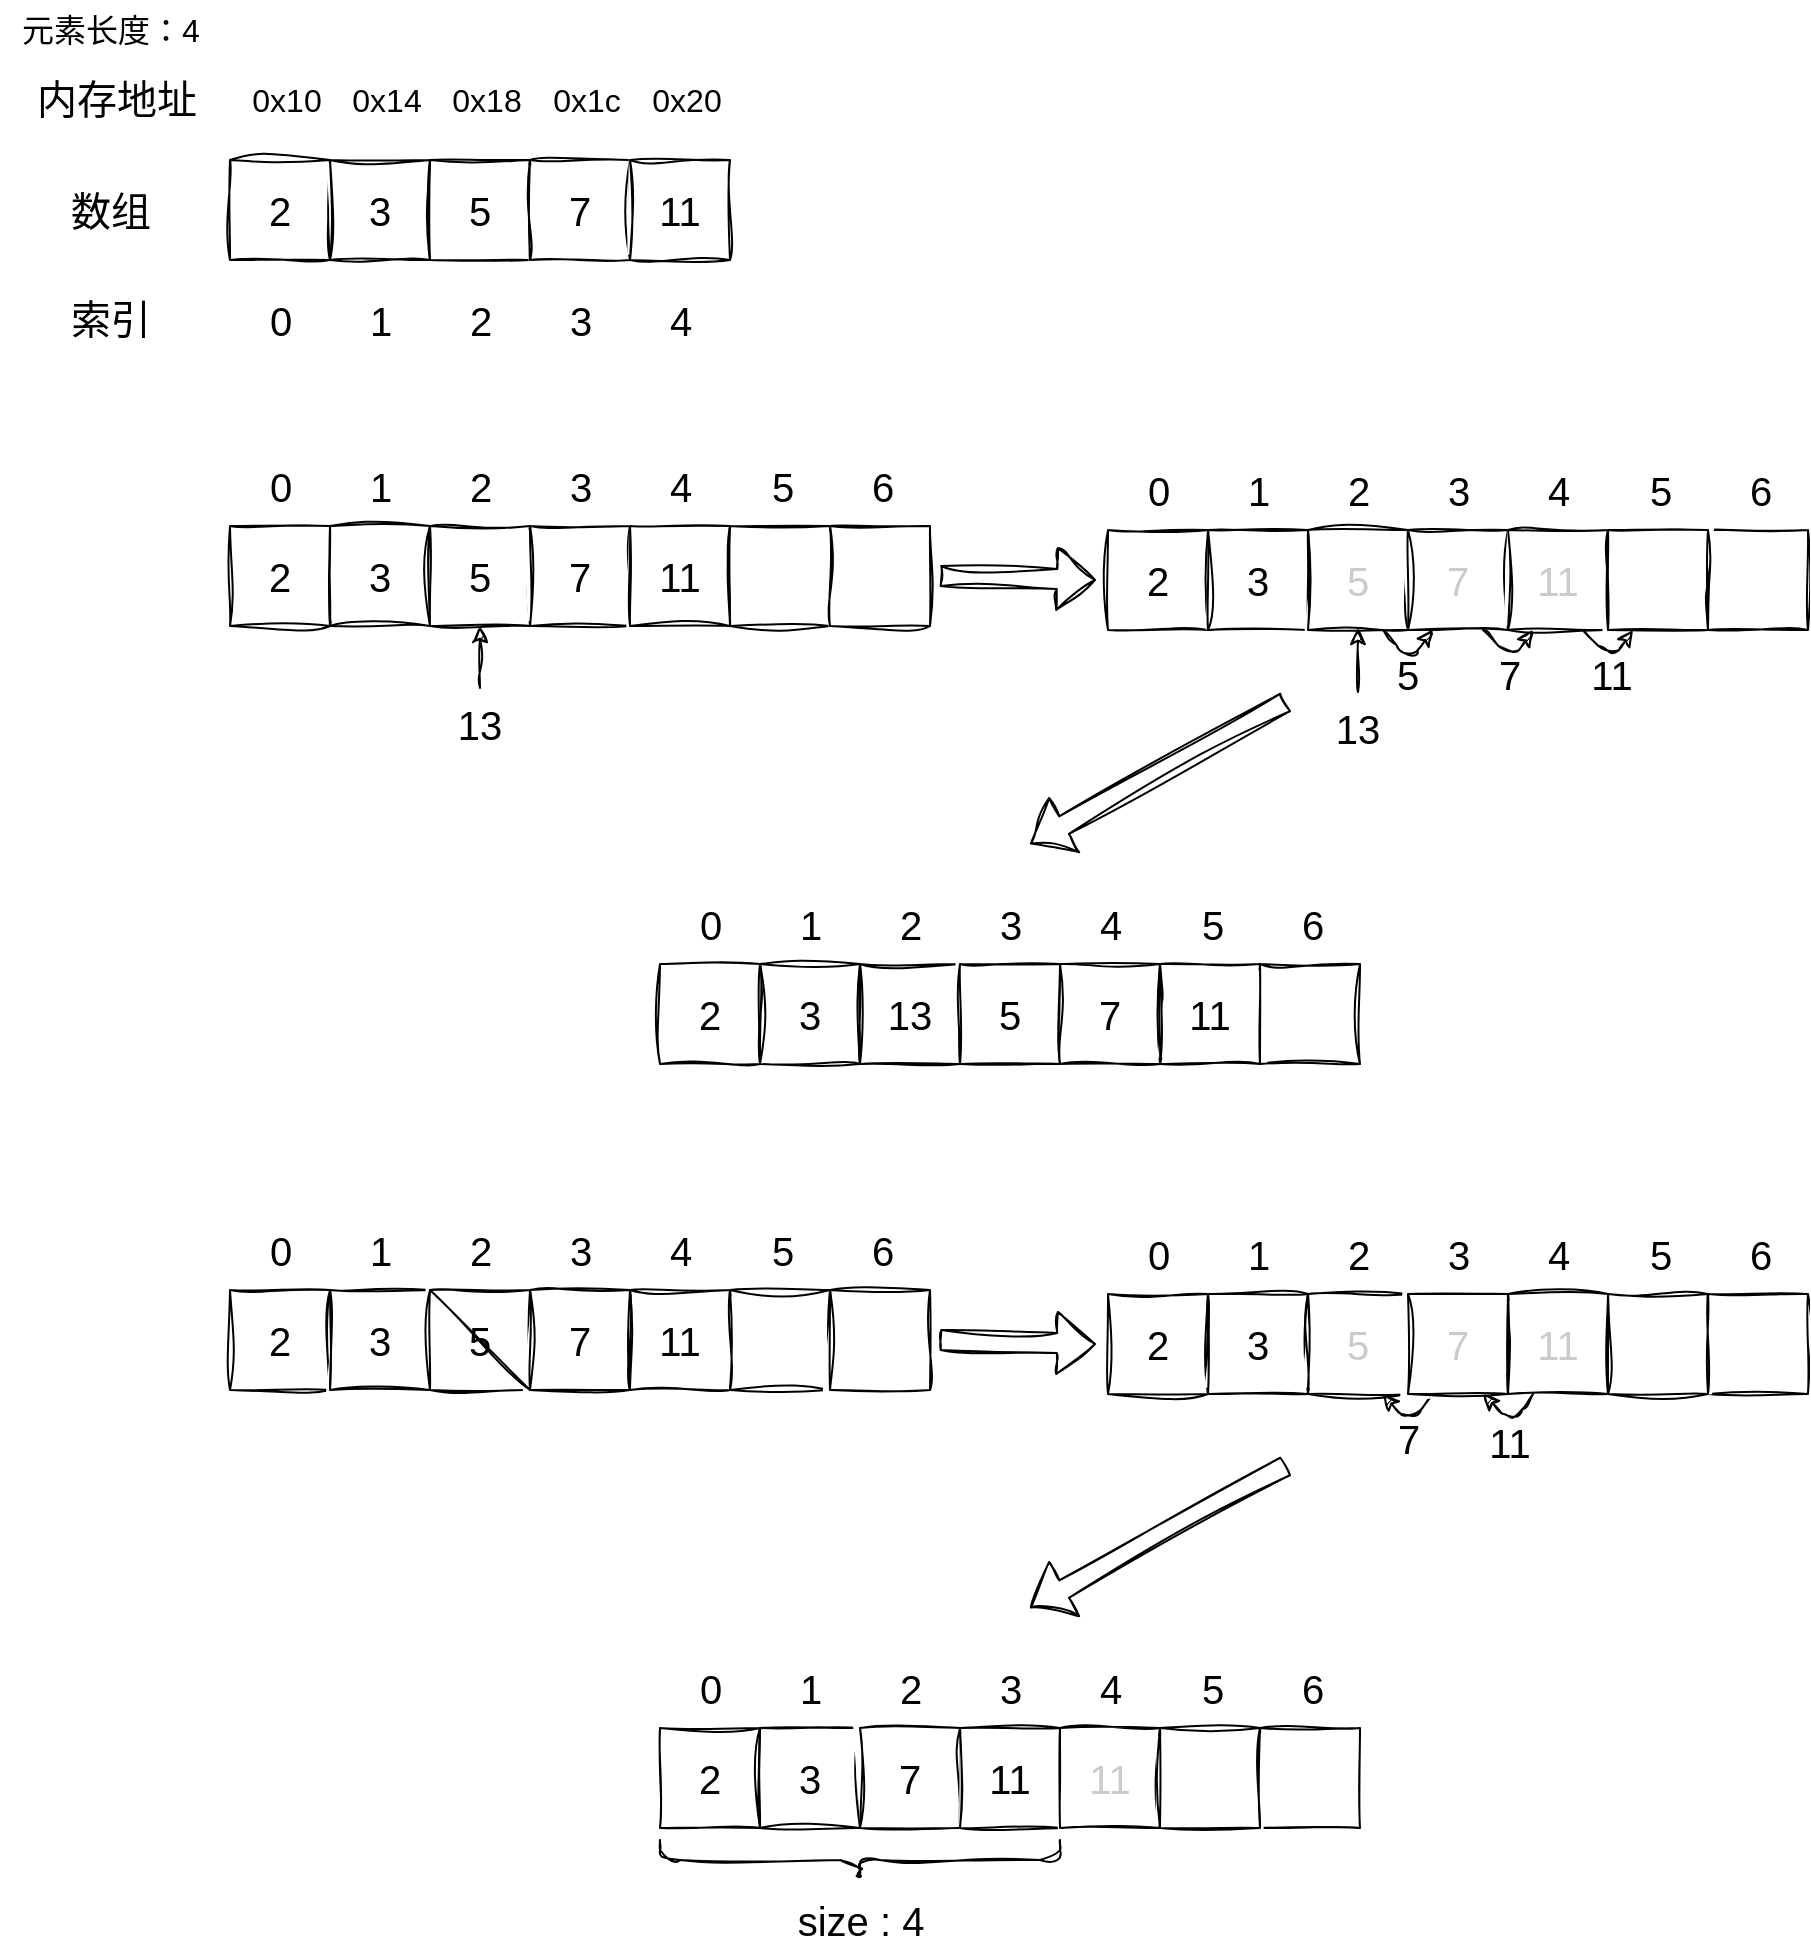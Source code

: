 <mxfile>
    <diagram id="qo1sgPeWc_yZl2_N3F2A" name="Page-1">
        <mxGraphModel dx="873" dy="619" grid="0" gridSize="10" guides="1" tooltips="1" connect="1" arrows="1" fold="1" page="1" pageScale="1" pageWidth="4681" pageHeight="3300" math="0" shadow="0">
            <root>
                <mxCell id="0"/>
                <mxCell id="1" parent="0"/>
                <mxCell id="2" value="2" style="rounded=0;whiteSpace=wrap;html=1;hachureGap=4;fontFamily=Helvetica;fontSize=20;sketch=1;curveFitting=1;jiggle=2;" vertex="1" parent="1">
                    <mxGeometry x="150" y="140" width="50" height="50" as="geometry"/>
                </mxCell>
                <mxCell id="3" value="3" style="rounded=0;whiteSpace=wrap;html=1;hachureGap=4;fontFamily=Helvetica;fontSize=20;sketch=1;curveFitting=1;jiggle=2;" vertex="1" parent="1">
                    <mxGeometry x="200" y="140" width="50" height="50" as="geometry"/>
                </mxCell>
                <mxCell id="4" value="5" style="rounded=0;whiteSpace=wrap;html=1;hachureGap=4;fontFamily=Helvetica;fontSize=20;sketch=1;curveFitting=1;jiggle=2;" vertex="1" parent="1">
                    <mxGeometry x="250" y="140" width="50" height="50" as="geometry"/>
                </mxCell>
                <mxCell id="5" value="7" style="rounded=0;whiteSpace=wrap;html=1;hachureGap=4;fontFamily=Helvetica;fontSize=20;sketch=1;curveFitting=1;jiggle=2;" vertex="1" parent="1">
                    <mxGeometry x="300" y="140" width="50" height="50" as="geometry"/>
                </mxCell>
                <mxCell id="6" value="11" style="rounded=0;whiteSpace=wrap;html=1;hachureGap=4;fontFamily=Helvetica;fontSize=20;sketch=1;curveFitting=1;jiggle=2;" vertex="1" parent="1">
                    <mxGeometry x="350" y="140" width="50" height="50" as="geometry"/>
                </mxCell>
                <mxCell id="8" value="索引" style="text;html=1;align=center;verticalAlign=middle;resizable=0;points=[];autosize=1;strokeColor=none;fillColor=none;fontSize=20;fontFamily=Architects Daughter;sketch=1;hachureGap=4;jiggle=2;curveFitting=1;fontSource=https%3A%2F%2Ffonts.googleapis.com%2Fcss%3Ffamily%3DArchitects%2BDaughter;" vertex="1" parent="1">
                    <mxGeometry x="60" y="200" width="60" height="40" as="geometry"/>
                </mxCell>
                <mxCell id="9" value="内存地址" style="text;html=1;align=center;verticalAlign=middle;resizable=0;points=[];autosize=1;strokeColor=none;fillColor=none;fontSize=20;fontFamily=Architects Daughter;sketch=1;hachureGap=4;jiggle=2;curveFitting=1;fontSource=https%3A%2F%2Ffonts.googleapis.com%2Fcss%3Ffamily%3DArchitects%2BDaughter;" vertex="1" parent="1">
                    <mxGeometry x="42.5" y="90" width="100" height="40" as="geometry"/>
                </mxCell>
                <mxCell id="10" value="0" style="text;html=1;align=center;verticalAlign=middle;resizable=0;points=[];autosize=1;strokeColor=none;fillColor=none;fontSize=20;fontFamily=Helvetica;sketch=1;hachureGap=4;jiggle=2;curveFitting=1;" vertex="1" parent="1">
                    <mxGeometry x="160" y="200" width="30" height="40" as="geometry"/>
                </mxCell>
                <mxCell id="11" value="1" style="text;html=1;align=center;verticalAlign=middle;resizable=0;points=[];autosize=1;strokeColor=none;fillColor=none;fontSize=20;fontFamily=Helvetica;sketch=1;hachureGap=4;jiggle=2;curveFitting=1;" vertex="1" parent="1">
                    <mxGeometry x="210" y="200" width="30" height="40" as="geometry"/>
                </mxCell>
                <mxCell id="12" value="2" style="text;html=1;align=center;verticalAlign=middle;resizable=0;points=[];autosize=1;strokeColor=none;fillColor=none;fontSize=20;fontFamily=Helvetica;sketch=1;hachureGap=4;jiggle=2;curveFitting=1;" vertex="1" parent="1">
                    <mxGeometry x="260" y="200" width="30" height="40" as="geometry"/>
                </mxCell>
                <mxCell id="13" value="3" style="text;html=1;align=center;verticalAlign=middle;resizable=0;points=[];autosize=1;strokeColor=none;fillColor=none;fontSize=20;fontFamily=Helvetica;sketch=1;hachureGap=4;jiggle=2;curveFitting=1;" vertex="1" parent="1">
                    <mxGeometry x="310" y="200" width="30" height="40" as="geometry"/>
                </mxCell>
                <mxCell id="14" value="4" style="text;html=1;align=center;verticalAlign=middle;resizable=0;points=[];autosize=1;strokeColor=none;fillColor=none;fontSize=20;fontFamily=Helvetica;sketch=1;hachureGap=4;jiggle=2;curveFitting=1;" vertex="1" parent="1">
                    <mxGeometry x="360" y="200" width="30" height="40" as="geometry"/>
                </mxCell>
                <mxCell id="15" value="数组" style="text;html=1;align=center;verticalAlign=middle;resizable=0;points=[];autosize=1;strokeColor=none;fillColor=none;fontSize=20;fontFamily=Helvetica;sketch=1;hachureGap=4;jiggle=2;curveFitting=1;fontSource=https%3A%2F%2Ffonts.googleapis.com%2Fcss%3Ffamily%3DArchitects%2BDaughter;" vertex="1" parent="1">
                    <mxGeometry x="60" y="145" width="60" height="40" as="geometry"/>
                </mxCell>
                <mxCell id="16" value="0x10" style="text;html=1;align=center;verticalAlign=middle;resizable=0;points=[];autosize=1;strokeColor=none;fillColor=none;fontSize=16;fontFamily=Helvetica;sketch=1;hachureGap=4;jiggle=2;curveFitting=1;" vertex="1" parent="1">
                    <mxGeometry x="147.5" y="95" width="60" height="30" as="geometry"/>
                </mxCell>
                <mxCell id="17" value="0x14" style="text;html=1;align=center;verticalAlign=middle;resizable=0;points=[];autosize=1;strokeColor=none;fillColor=none;fontSize=16;fontFamily=Helvetica;sketch=1;hachureGap=4;jiggle=2;curveFitting=1;" vertex="1" parent="1">
                    <mxGeometry x="197.5" y="95" width="60" height="30" as="geometry"/>
                </mxCell>
                <mxCell id="18" value="0x18" style="text;html=1;align=center;verticalAlign=middle;resizable=0;points=[];autosize=1;strokeColor=none;fillColor=none;fontSize=16;fontFamily=Helvetica;sketch=1;hachureGap=4;jiggle=2;curveFitting=1;" vertex="1" parent="1">
                    <mxGeometry x="247.5" y="95" width="60" height="30" as="geometry"/>
                </mxCell>
                <mxCell id="19" value="0x1c" style="text;html=1;align=center;verticalAlign=middle;resizable=0;points=[];autosize=1;strokeColor=none;fillColor=none;fontSize=16;fontFamily=Helvetica;sketch=1;hachureGap=4;jiggle=2;curveFitting=1;" vertex="1" parent="1">
                    <mxGeometry x="297.5" y="95" width="60" height="30" as="geometry"/>
                </mxCell>
                <mxCell id="20" value="0x20" style="text;html=1;align=center;verticalAlign=middle;resizable=0;points=[];autosize=1;strokeColor=none;fillColor=none;fontSize=16;fontFamily=Helvetica;sketch=1;hachureGap=4;jiggle=2;curveFitting=1;" vertex="1" parent="1">
                    <mxGeometry x="347.5" y="95" width="60" height="30" as="geometry"/>
                </mxCell>
                <mxCell id="21" value="元素长度：4" style="text;html=1;align=center;verticalAlign=middle;resizable=0;points=[];autosize=1;strokeColor=none;fillColor=none;fontSize=16;fontFamily=Helvetica;sketch=1;hachureGap=4;jiggle=2;curveFitting=1;fontSource=https%3A%2F%2Ffonts.googleapis.com%2Fcss%3Ffamily%3DArchitects%2BDaughter;" vertex="1" parent="1">
                    <mxGeometry x="35" y="60" width="110" height="30" as="geometry"/>
                </mxCell>
                <mxCell id="22" value="2" style="rounded=0;whiteSpace=wrap;html=1;hachureGap=4;fontFamily=Helvetica;fontSize=20;sketch=1;curveFitting=1;jiggle=2;" vertex="1" parent="1">
                    <mxGeometry x="150" y="323" width="50" height="50" as="geometry"/>
                </mxCell>
                <mxCell id="23" value="3" style="rounded=0;whiteSpace=wrap;html=1;hachureGap=4;fontFamily=Helvetica;fontSize=20;sketch=1;curveFitting=1;jiggle=2;" vertex="1" parent="1">
                    <mxGeometry x="200" y="323" width="50" height="50" as="geometry"/>
                </mxCell>
                <mxCell id="24" value="5" style="rounded=0;whiteSpace=wrap;html=1;hachureGap=4;fontFamily=Helvetica;fontSize=20;sketch=1;curveFitting=1;jiggle=2;" vertex="1" parent="1">
                    <mxGeometry x="250" y="323" width="50" height="50" as="geometry"/>
                </mxCell>
                <mxCell id="25" value="7" style="rounded=0;whiteSpace=wrap;html=1;hachureGap=4;fontFamily=Helvetica;fontSize=20;sketch=1;curveFitting=1;jiggle=2;" vertex="1" parent="1">
                    <mxGeometry x="300" y="323" width="50" height="50" as="geometry"/>
                </mxCell>
                <mxCell id="26" value="11" style="rounded=0;whiteSpace=wrap;html=1;hachureGap=4;fontFamily=Helvetica;fontSize=20;sketch=1;curveFitting=1;jiggle=2;" vertex="1" parent="1">
                    <mxGeometry x="350" y="323" width="50" height="50" as="geometry"/>
                </mxCell>
                <mxCell id="27" value="0" style="text;html=1;align=center;verticalAlign=middle;resizable=0;points=[];autosize=1;strokeColor=none;fillColor=none;fontSize=20;fontFamily=Helvetica;sketch=1;hachureGap=4;jiggle=2;curveFitting=1;" vertex="1" parent="1">
                    <mxGeometry x="160" y="283" width="30" height="40" as="geometry"/>
                </mxCell>
                <mxCell id="28" value="1" style="text;html=1;align=center;verticalAlign=middle;resizable=0;points=[];autosize=1;strokeColor=none;fillColor=none;fontSize=20;fontFamily=Helvetica;sketch=1;hachureGap=4;jiggle=2;curveFitting=1;" vertex="1" parent="1">
                    <mxGeometry x="210" y="283" width="30" height="40" as="geometry"/>
                </mxCell>
                <mxCell id="29" value="2" style="text;html=1;align=center;verticalAlign=middle;resizable=0;points=[];autosize=1;strokeColor=none;fillColor=none;fontSize=20;fontFamily=Helvetica;sketch=1;hachureGap=4;jiggle=2;curveFitting=1;" vertex="1" parent="1">
                    <mxGeometry x="260" y="283" width="30" height="40" as="geometry"/>
                </mxCell>
                <mxCell id="30" value="3" style="text;html=1;align=center;verticalAlign=middle;resizable=0;points=[];autosize=1;strokeColor=none;fillColor=none;fontSize=20;fontFamily=Helvetica;sketch=1;hachureGap=4;jiggle=2;curveFitting=1;" vertex="1" parent="1">
                    <mxGeometry x="310" y="283" width="30" height="40" as="geometry"/>
                </mxCell>
                <mxCell id="31" value="4" style="text;html=1;align=center;verticalAlign=middle;resizable=0;points=[];autosize=1;strokeColor=none;fillColor=none;fontSize=20;fontFamily=Helvetica;sketch=1;hachureGap=4;jiggle=2;curveFitting=1;" vertex="1" parent="1">
                    <mxGeometry x="360" y="283" width="30" height="40" as="geometry"/>
                </mxCell>
                <mxCell id="32" value="" style="rounded=0;whiteSpace=wrap;html=1;hachureGap=4;fontFamily=Helvetica;fontSize=20;sketch=1;curveFitting=1;jiggle=2;" vertex="1" parent="1">
                    <mxGeometry x="400" y="323" width="50" height="50" as="geometry"/>
                </mxCell>
                <mxCell id="33" value="" style="rounded=0;whiteSpace=wrap;html=1;hachureGap=4;fontFamily=Helvetica;fontSize=20;sketch=1;curveFitting=1;jiggle=2;" vertex="1" parent="1">
                    <mxGeometry x="450" y="323" width="50" height="50" as="geometry"/>
                </mxCell>
                <mxCell id="35" value="5" style="text;html=1;align=center;verticalAlign=middle;resizable=0;points=[];autosize=1;strokeColor=none;fillColor=none;fontSize=20;fontFamily=Helvetica;sketch=1;hachureGap=4;jiggle=2;curveFitting=1;" vertex="1" parent="1">
                    <mxGeometry x="411" y="285" width="29" height="36" as="geometry"/>
                </mxCell>
                <mxCell id="36" value="6" style="text;html=1;align=center;verticalAlign=middle;resizable=0;points=[];autosize=1;strokeColor=none;fillColor=none;fontSize=20;fontFamily=Helvetica;sketch=1;hachureGap=4;jiggle=2;curveFitting=1;" vertex="1" parent="1">
                    <mxGeometry x="461" y="285" width="29" height="36" as="geometry"/>
                </mxCell>
                <mxCell id="40" style="edgeStyle=none;sketch=1;hachureGap=4;jiggle=2;curveFitting=1;html=1;entryX=0.5;entryY=1;entryDx=0;entryDy=0;fontFamily=Helvetica;fontSize=20;" edge="1" parent="1" source="38" target="24">
                    <mxGeometry relative="1" as="geometry"/>
                </mxCell>
                <mxCell id="38" value="13" style="text;html=1;strokeColor=none;fillColor=none;align=center;verticalAlign=middle;whiteSpace=wrap;rounded=0;sketch=1;hachureGap=4;jiggle=2;curveFitting=1;fontFamily=Helvetica;fontSize=20;" vertex="1" parent="1">
                    <mxGeometry x="255" y="404" width="40" height="36" as="geometry"/>
                </mxCell>
                <mxCell id="41" value="2" style="rounded=0;whiteSpace=wrap;html=1;hachureGap=4;fontFamily=Helvetica;fontSize=20;sketch=1;curveFitting=1;jiggle=2;" vertex="1" parent="1">
                    <mxGeometry x="589" y="325" width="50" height="50" as="geometry"/>
                </mxCell>
                <mxCell id="42" value="3" style="rounded=0;whiteSpace=wrap;html=1;hachureGap=4;fontFamily=Helvetica;fontSize=20;sketch=1;curveFitting=1;jiggle=2;" vertex="1" parent="1">
                    <mxGeometry x="639" y="325" width="50" height="50" as="geometry"/>
                </mxCell>
                <mxCell id="80" style="edgeStyle=none;sketch=1;hachureGap=4;jiggle=2;curveFitting=1;html=1;entryX=0.25;entryY=1;entryDx=0;entryDy=0;fontFamily=Helvetica;fontSize=20;exitX=0.75;exitY=1;exitDx=0;exitDy=0;" edge="1" parent="1" source="43" target="59">
                    <mxGeometry relative="1" as="geometry">
                        <Array as="points">
                            <mxPoint x="740" y="390"/>
                        </Array>
                    </mxGeometry>
                </mxCell>
                <mxCell id="43" value="5" style="rounded=0;hachureGap=4;fontFamily=Helvetica;fontSize=20;sketch=1;curveFitting=1;jiggle=2;horizontal=1;verticalAlign=middle;labelBorderColor=none;whiteSpace=wrap;html=1;textOpacity=20;" vertex="1" parent="1">
                    <mxGeometry x="689" y="325" width="50" height="50" as="geometry"/>
                </mxCell>
                <mxCell id="46" value="0" style="text;html=1;align=center;verticalAlign=middle;resizable=0;points=[];autosize=1;strokeColor=none;fillColor=none;fontSize=20;fontFamily=Helvetica;sketch=1;hachureGap=4;jiggle=2;curveFitting=1;" vertex="1" parent="1">
                    <mxGeometry x="599" y="285" width="30" height="40" as="geometry"/>
                </mxCell>
                <mxCell id="47" value="1" style="text;html=1;align=center;verticalAlign=middle;resizable=0;points=[];autosize=1;strokeColor=none;fillColor=none;fontSize=20;fontFamily=Helvetica;sketch=1;hachureGap=4;jiggle=2;curveFitting=1;" vertex="1" parent="1">
                    <mxGeometry x="649" y="285" width="30" height="40" as="geometry"/>
                </mxCell>
                <mxCell id="48" value="2" style="text;html=1;align=center;verticalAlign=middle;resizable=0;points=[];autosize=1;strokeColor=none;fillColor=none;fontSize=20;fontFamily=Helvetica;sketch=1;hachureGap=4;jiggle=2;curveFitting=1;" vertex="1" parent="1">
                    <mxGeometry x="699" y="285" width="30" height="40" as="geometry"/>
                </mxCell>
                <mxCell id="49" value="3" style="text;html=1;align=center;verticalAlign=middle;resizable=0;points=[];autosize=1;strokeColor=none;fillColor=none;fontSize=20;fontFamily=Helvetica;sketch=1;hachureGap=4;jiggle=2;curveFitting=1;" vertex="1" parent="1">
                    <mxGeometry x="749" y="285" width="30" height="40" as="geometry"/>
                </mxCell>
                <mxCell id="50" value="4" style="text;html=1;align=center;verticalAlign=middle;resizable=0;points=[];autosize=1;strokeColor=none;fillColor=none;fontSize=20;fontFamily=Helvetica;sketch=1;hachureGap=4;jiggle=2;curveFitting=1;" vertex="1" parent="1">
                    <mxGeometry x="799" y="285" width="30" height="40" as="geometry"/>
                </mxCell>
                <mxCell id="52" value="" style="rounded=0;whiteSpace=wrap;html=1;hachureGap=4;fontFamily=Helvetica;fontSize=20;sketch=1;curveFitting=1;jiggle=2;" vertex="1" parent="1">
                    <mxGeometry x="889" y="325" width="50" height="50" as="geometry"/>
                </mxCell>
                <mxCell id="54" value="5" style="text;html=1;align=center;verticalAlign=middle;resizable=0;points=[];autosize=1;strokeColor=none;fillColor=none;fontSize=20;fontFamily=Helvetica;sketch=1;hachureGap=4;jiggle=2;curveFitting=1;" vertex="1" parent="1">
                    <mxGeometry x="850" y="287" width="29" height="36" as="geometry"/>
                </mxCell>
                <mxCell id="55" value="6" style="text;html=1;align=center;verticalAlign=middle;resizable=0;points=[];autosize=1;strokeColor=none;fillColor=none;fontSize=20;fontFamily=Helvetica;sketch=1;hachureGap=4;jiggle=2;curveFitting=1;" vertex="1" parent="1">
                    <mxGeometry x="900" y="287" width="29" height="36" as="geometry"/>
                </mxCell>
                <mxCell id="59" value="7" style="rounded=0;whiteSpace=wrap;html=1;hachureGap=4;fontFamily=Helvetica;fontSize=20;sketch=1;curveFitting=1;jiggle=2;textOpacity=20;" vertex="1" parent="1">
                    <mxGeometry x="739" y="325" width="50" height="50" as="geometry"/>
                </mxCell>
                <mxCell id="60" value="11" style="rounded=0;whiteSpace=wrap;html=1;hachureGap=4;fontFamily=Helvetica;fontSize=20;sketch=1;curveFitting=1;jiggle=2;textOpacity=20;" vertex="1" parent="1">
                    <mxGeometry x="789" y="325" width="50" height="50" as="geometry"/>
                </mxCell>
                <mxCell id="61" value="" style="rounded=0;whiteSpace=wrap;html=1;hachureGap=4;fontFamily=Helvetica;fontSize=20;sketch=1;curveFitting=1;jiggle=2;" vertex="1" parent="1">
                    <mxGeometry x="839" y="325" width="50" height="50" as="geometry"/>
                </mxCell>
                <mxCell id="62" value="2" style="rounded=0;whiteSpace=wrap;html=1;hachureGap=4;fontFamily=Helvetica;fontSize=20;sketch=1;curveFitting=1;jiggle=2;" vertex="1" parent="1">
                    <mxGeometry x="365" y="542" width="50" height="50" as="geometry"/>
                </mxCell>
                <mxCell id="63" value="3" style="rounded=0;whiteSpace=wrap;html=1;hachureGap=4;fontFamily=Helvetica;fontSize=20;sketch=1;curveFitting=1;jiggle=2;" vertex="1" parent="1">
                    <mxGeometry x="415" y="542" width="50" height="50" as="geometry"/>
                </mxCell>
                <mxCell id="64" value="13" style="rounded=0;whiteSpace=wrap;html=1;hachureGap=4;fontFamily=Helvetica;fontSize=20;sketch=1;curveFitting=1;jiggle=2;" vertex="1" parent="1">
                    <mxGeometry x="465" y="542" width="50" height="50" as="geometry"/>
                </mxCell>
                <mxCell id="65" value="0" style="text;html=1;align=center;verticalAlign=middle;resizable=0;points=[];autosize=1;strokeColor=none;fillColor=none;fontSize=20;fontFamily=Helvetica;sketch=1;hachureGap=4;jiggle=2;curveFitting=1;" vertex="1" parent="1">
                    <mxGeometry x="375" y="502" width="30" height="40" as="geometry"/>
                </mxCell>
                <mxCell id="66" value="1" style="text;html=1;align=center;verticalAlign=middle;resizable=0;points=[];autosize=1;strokeColor=none;fillColor=none;fontSize=20;fontFamily=Helvetica;sketch=1;hachureGap=4;jiggle=2;curveFitting=1;" vertex="1" parent="1">
                    <mxGeometry x="425" y="502" width="30" height="40" as="geometry"/>
                </mxCell>
                <mxCell id="67" value="2" style="text;html=1;align=center;verticalAlign=middle;resizable=0;points=[];autosize=1;strokeColor=none;fillColor=none;fontSize=20;fontFamily=Helvetica;sketch=1;hachureGap=4;jiggle=2;curveFitting=1;" vertex="1" parent="1">
                    <mxGeometry x="475" y="502" width="30" height="40" as="geometry"/>
                </mxCell>
                <mxCell id="68" value="3" style="text;html=1;align=center;verticalAlign=middle;resizable=0;points=[];autosize=1;strokeColor=none;fillColor=none;fontSize=20;fontFamily=Helvetica;sketch=1;hachureGap=4;jiggle=2;curveFitting=1;" vertex="1" parent="1">
                    <mxGeometry x="525" y="502" width="30" height="40" as="geometry"/>
                </mxCell>
                <mxCell id="69" value="4" style="text;html=1;align=center;verticalAlign=middle;resizable=0;points=[];autosize=1;strokeColor=none;fillColor=none;fontSize=20;fontFamily=Helvetica;sketch=1;hachureGap=4;jiggle=2;curveFitting=1;" vertex="1" parent="1">
                    <mxGeometry x="575" y="502" width="30" height="40" as="geometry"/>
                </mxCell>
                <mxCell id="70" value="" style="rounded=0;whiteSpace=wrap;html=1;hachureGap=4;fontFamily=Helvetica;fontSize=20;sketch=1;curveFitting=1;jiggle=2;" vertex="1" parent="1">
                    <mxGeometry x="665" y="542" width="50" height="50" as="geometry"/>
                </mxCell>
                <mxCell id="72" value="5" style="text;html=1;align=center;verticalAlign=middle;resizable=0;points=[];autosize=1;strokeColor=none;fillColor=none;fontSize=20;fontFamily=Helvetica;sketch=1;hachureGap=4;jiggle=2;curveFitting=1;" vertex="1" parent="1">
                    <mxGeometry x="626" y="504" width="29" height="36" as="geometry"/>
                </mxCell>
                <mxCell id="73" value="6" style="text;html=1;align=center;verticalAlign=middle;resizable=0;points=[];autosize=1;strokeColor=none;fillColor=none;fontSize=20;fontFamily=Helvetica;sketch=1;hachureGap=4;jiggle=2;curveFitting=1;" vertex="1" parent="1">
                    <mxGeometry x="676" y="504" width="29" height="36" as="geometry"/>
                </mxCell>
                <mxCell id="75" value="5" style="rounded=0;whiteSpace=wrap;html=1;hachureGap=4;fontFamily=Helvetica;fontSize=20;sketch=1;curveFitting=1;jiggle=2;" vertex="1" parent="1">
                    <mxGeometry x="515" y="542" width="50" height="50" as="geometry"/>
                </mxCell>
                <mxCell id="76" value="7" style="rounded=0;whiteSpace=wrap;html=1;hachureGap=4;fontFamily=Helvetica;fontSize=20;sketch=1;curveFitting=1;jiggle=2;" vertex="1" parent="1">
                    <mxGeometry x="565" y="542" width="50" height="50" as="geometry"/>
                </mxCell>
                <mxCell id="77" value="11" style="rounded=0;whiteSpace=wrap;html=1;hachureGap=4;fontFamily=Helvetica;fontSize=20;sketch=1;curveFitting=1;jiggle=2;" vertex="1" parent="1">
                    <mxGeometry x="615" y="542" width="50" height="50" as="geometry"/>
                </mxCell>
                <mxCell id="78" style="edgeStyle=none;sketch=1;hachureGap=4;jiggle=2;curveFitting=1;html=1;entryX=0.5;entryY=1;entryDx=0;entryDy=0;fontFamily=Helvetica;fontSize=20;" edge="1" parent="1" source="79">
                    <mxGeometry relative="1" as="geometry">
                        <mxPoint x="714" y="374.0" as="targetPoint"/>
                    </mxGeometry>
                </mxCell>
                <mxCell id="79" value="13" style="text;html=1;strokeColor=none;fillColor=none;align=center;verticalAlign=middle;whiteSpace=wrap;rounded=0;sketch=1;hachureGap=4;jiggle=2;curveFitting=1;fontFamily=Helvetica;fontSize=20;" vertex="1" parent="1">
                    <mxGeometry x="694" y="406" width="40" height="36" as="geometry"/>
                </mxCell>
                <mxCell id="81" style="edgeStyle=none;sketch=1;hachureGap=4;jiggle=2;curveFitting=1;html=1;entryX=0.25;entryY=1;entryDx=0;entryDy=0;fontFamily=Helvetica;fontSize=20;exitX=0.75;exitY=1;exitDx=0;exitDy=0;" edge="1" parent="1" source="60" target="61">
                    <mxGeometry relative="1" as="geometry">
                        <mxPoint x="815" y="375" as="sourcePoint"/>
                        <mxPoint x="865" y="375" as="targetPoint"/>
                        <Array as="points">
                            <mxPoint x="841" y="390"/>
                        </Array>
                    </mxGeometry>
                </mxCell>
                <mxCell id="83" style="edgeStyle=none;sketch=1;hachureGap=4;jiggle=2;curveFitting=1;html=1;entryX=0.25;entryY=1;entryDx=0;entryDy=0;fontFamily=Helvetica;fontSize=20;exitX=0.75;exitY=1;exitDx=0;exitDy=0;" edge="1" parent="1" source="59" target="60">
                    <mxGeometry relative="1" as="geometry">
                        <mxPoint x="765" y="375" as="sourcePoint"/>
                        <mxPoint x="815" y="375" as="targetPoint"/>
                        <Array as="points">
                            <mxPoint x="791" y="390"/>
                        </Array>
                    </mxGeometry>
                </mxCell>
                <mxCell id="84" value="5" style="text;html=1;strokeColor=none;fillColor=none;align=center;verticalAlign=middle;whiteSpace=wrap;rounded=0;sketch=1;hachureGap=4;jiggle=2;curveFitting=1;fontFamily=Helvetica;fontSize=20;" vertex="1" parent="1">
                    <mxGeometry x="719" y="379" width="40" height="36" as="geometry"/>
                </mxCell>
                <mxCell id="85" value="7" style="text;html=1;strokeColor=none;fillColor=none;align=center;verticalAlign=middle;whiteSpace=wrap;rounded=0;sketch=1;hachureGap=4;jiggle=2;curveFitting=1;fontFamily=Helvetica;fontSize=20;" vertex="1" parent="1">
                    <mxGeometry x="770" y="379" width="40" height="36" as="geometry"/>
                </mxCell>
                <mxCell id="86" value="11" style="text;html=1;strokeColor=none;fillColor=none;align=center;verticalAlign=middle;whiteSpace=wrap;rounded=0;sketch=1;hachureGap=4;jiggle=2;curveFitting=1;fontFamily=Helvetica;fontSize=20;" vertex="1" parent="1">
                    <mxGeometry x="821" y="379" width="40" height="36" as="geometry"/>
                </mxCell>
                <mxCell id="92" value="" style="shape=flexArrow;endArrow=classic;html=1;sketch=1;hachureGap=4;jiggle=2;curveFitting=1;fontFamily=Helvetica;fontSize=20;" edge="1" parent="1">
                    <mxGeometry width="50" height="50" relative="1" as="geometry">
                        <mxPoint x="505" y="348" as="sourcePoint"/>
                        <mxPoint x="583" y="350" as="targetPoint"/>
                    </mxGeometry>
                </mxCell>
                <mxCell id="93" value="" style="shape=flexArrow;endArrow=classic;html=1;sketch=1;hachureGap=4;jiggle=2;curveFitting=1;fontFamily=Helvetica;fontSize=20;" edge="1" parent="1">
                    <mxGeometry width="50" height="50" relative="1" as="geometry">
                        <mxPoint x="678" y="411" as="sourcePoint"/>
                        <mxPoint x="550" y="482" as="targetPoint"/>
                    </mxGeometry>
                </mxCell>
                <mxCell id="94" value="2" style="rounded=0;whiteSpace=wrap;html=1;hachureGap=4;fontFamily=Helvetica;fontSize=20;sketch=1;curveFitting=1;jiggle=2;" vertex="1" parent="1">
                    <mxGeometry x="150" y="705" width="50" height="50" as="geometry"/>
                </mxCell>
                <mxCell id="95" value="3" style="rounded=0;whiteSpace=wrap;html=1;hachureGap=4;fontFamily=Helvetica;fontSize=20;sketch=1;curveFitting=1;jiggle=2;" vertex="1" parent="1">
                    <mxGeometry x="200" y="705" width="50" height="50" as="geometry"/>
                </mxCell>
                <mxCell id="96" value="5" style="rounded=0;whiteSpace=wrap;html=1;hachureGap=4;fontFamily=Helvetica;fontSize=20;sketch=1;curveFitting=1;jiggle=2;" vertex="1" parent="1">
                    <mxGeometry x="250" y="705" width="50" height="50" as="geometry"/>
                </mxCell>
                <mxCell id="97" value="7" style="rounded=0;whiteSpace=wrap;html=1;hachureGap=4;fontFamily=Helvetica;fontSize=20;sketch=1;curveFitting=1;jiggle=2;" vertex="1" parent="1">
                    <mxGeometry x="300" y="705" width="50" height="50" as="geometry"/>
                </mxCell>
                <mxCell id="98" value="11" style="rounded=0;whiteSpace=wrap;html=1;hachureGap=4;fontFamily=Helvetica;fontSize=20;sketch=1;curveFitting=1;jiggle=2;" vertex="1" parent="1">
                    <mxGeometry x="350" y="705" width="50" height="50" as="geometry"/>
                </mxCell>
                <mxCell id="99" value="0" style="text;html=1;align=center;verticalAlign=middle;resizable=0;points=[];autosize=1;strokeColor=none;fillColor=none;fontSize=20;fontFamily=Helvetica;sketch=1;hachureGap=4;jiggle=2;curveFitting=1;" vertex="1" parent="1">
                    <mxGeometry x="160" y="665" width="30" height="40" as="geometry"/>
                </mxCell>
                <mxCell id="100" value="1" style="text;html=1;align=center;verticalAlign=middle;resizable=0;points=[];autosize=1;strokeColor=none;fillColor=none;fontSize=20;fontFamily=Helvetica;sketch=1;hachureGap=4;jiggle=2;curveFitting=1;" vertex="1" parent="1">
                    <mxGeometry x="210" y="665" width="30" height="40" as="geometry"/>
                </mxCell>
                <mxCell id="101" value="2" style="text;html=1;align=center;verticalAlign=middle;resizable=0;points=[];autosize=1;strokeColor=none;fillColor=none;fontSize=20;fontFamily=Helvetica;sketch=1;hachureGap=4;jiggle=2;curveFitting=1;" vertex="1" parent="1">
                    <mxGeometry x="260" y="665" width="30" height="40" as="geometry"/>
                </mxCell>
                <mxCell id="102" value="3" style="text;html=1;align=center;verticalAlign=middle;resizable=0;points=[];autosize=1;strokeColor=none;fillColor=none;fontSize=20;fontFamily=Helvetica;sketch=1;hachureGap=4;jiggle=2;curveFitting=1;" vertex="1" parent="1">
                    <mxGeometry x="310" y="665" width="30" height="40" as="geometry"/>
                </mxCell>
                <mxCell id="103" value="4" style="text;html=1;align=center;verticalAlign=middle;resizable=0;points=[];autosize=1;strokeColor=none;fillColor=none;fontSize=20;fontFamily=Helvetica;sketch=1;hachureGap=4;jiggle=2;curveFitting=1;" vertex="1" parent="1">
                    <mxGeometry x="360" y="665" width="30" height="40" as="geometry"/>
                </mxCell>
                <mxCell id="104" value="" style="rounded=0;whiteSpace=wrap;html=1;hachureGap=4;fontFamily=Helvetica;fontSize=20;sketch=1;curveFitting=1;jiggle=2;" vertex="1" parent="1">
                    <mxGeometry x="400" y="705" width="50" height="50" as="geometry"/>
                </mxCell>
                <mxCell id="105" value="" style="rounded=0;whiteSpace=wrap;html=1;hachureGap=4;fontFamily=Helvetica;fontSize=20;sketch=1;curveFitting=1;jiggle=2;" vertex="1" parent="1">
                    <mxGeometry x="450" y="705" width="50" height="50" as="geometry"/>
                </mxCell>
                <mxCell id="106" value="5" style="text;html=1;align=center;verticalAlign=middle;resizable=0;points=[];autosize=1;strokeColor=none;fillColor=none;fontSize=20;fontFamily=Helvetica;sketch=1;hachureGap=4;jiggle=2;curveFitting=1;" vertex="1" parent="1">
                    <mxGeometry x="411" y="667" width="29" height="36" as="geometry"/>
                </mxCell>
                <mxCell id="107" value="6" style="text;html=1;align=center;verticalAlign=middle;resizable=0;points=[];autosize=1;strokeColor=none;fillColor=none;fontSize=20;fontFamily=Helvetica;sketch=1;hachureGap=4;jiggle=2;curveFitting=1;" vertex="1" parent="1">
                    <mxGeometry x="461" y="667" width="29" height="36" as="geometry"/>
                </mxCell>
                <mxCell id="110" value="2" style="rounded=0;whiteSpace=wrap;html=1;hachureGap=4;fontFamily=Helvetica;fontSize=20;sketch=1;curveFitting=1;jiggle=2;" vertex="1" parent="1">
                    <mxGeometry x="589" y="707" width="50" height="50" as="geometry"/>
                </mxCell>
                <mxCell id="111" value="3" style="rounded=0;whiteSpace=wrap;html=1;hachureGap=4;fontFamily=Helvetica;fontSize=20;sketch=1;curveFitting=1;jiggle=2;" vertex="1" parent="1">
                    <mxGeometry x="639" y="707" width="50" height="50" as="geometry"/>
                </mxCell>
                <mxCell id="112" style="edgeStyle=none;sketch=1;hachureGap=4;jiggle=2;curveFitting=1;html=1;entryX=0.25;entryY=1;entryDx=0;entryDy=0;fontFamily=Helvetica;fontSize=20;exitX=0.75;exitY=1;exitDx=0;exitDy=0;startArrow=classic;startFill=1;endArrow=none;endFill=0;" edge="1" parent="1" source="113" target="122">
                    <mxGeometry relative="1" as="geometry">
                        <Array as="points">
                            <mxPoint x="740" y="772"/>
                        </Array>
                    </mxGeometry>
                </mxCell>
                <mxCell id="113" value="5" style="rounded=0;whiteSpace=wrap;html=1;hachureGap=4;fontFamily=Helvetica;fontSize=20;sketch=1;curveFitting=1;jiggle=2;textOpacity=20;" vertex="1" parent="1">
                    <mxGeometry x="689" y="707" width="50" height="50" as="geometry"/>
                </mxCell>
                <mxCell id="114" value="0" style="text;html=1;align=center;verticalAlign=middle;resizable=0;points=[];autosize=1;strokeColor=none;fillColor=none;fontSize=20;fontFamily=Helvetica;sketch=1;hachureGap=4;jiggle=2;curveFitting=1;" vertex="1" parent="1">
                    <mxGeometry x="599" y="667" width="30" height="40" as="geometry"/>
                </mxCell>
                <mxCell id="115" value="1" style="text;html=1;align=center;verticalAlign=middle;resizable=0;points=[];autosize=1;strokeColor=none;fillColor=none;fontSize=20;fontFamily=Helvetica;sketch=1;hachureGap=4;jiggle=2;curveFitting=1;" vertex="1" parent="1">
                    <mxGeometry x="649" y="667" width="30" height="40" as="geometry"/>
                </mxCell>
                <mxCell id="116" value="2" style="text;html=1;align=center;verticalAlign=middle;resizable=0;points=[];autosize=1;strokeColor=none;fillColor=none;fontSize=20;fontFamily=Helvetica;sketch=1;hachureGap=4;jiggle=2;curveFitting=1;" vertex="1" parent="1">
                    <mxGeometry x="699" y="667" width="30" height="40" as="geometry"/>
                </mxCell>
                <mxCell id="117" value="3" style="text;html=1;align=center;verticalAlign=middle;resizable=0;points=[];autosize=1;strokeColor=none;fillColor=none;fontSize=20;fontFamily=Helvetica;sketch=1;hachureGap=4;jiggle=2;curveFitting=1;" vertex="1" parent="1">
                    <mxGeometry x="749" y="667" width="30" height="40" as="geometry"/>
                </mxCell>
                <mxCell id="118" value="4" style="text;html=1;align=center;verticalAlign=middle;resizable=0;points=[];autosize=1;strokeColor=none;fillColor=none;fontSize=20;fontFamily=Helvetica;sketch=1;hachureGap=4;jiggle=2;curveFitting=1;" vertex="1" parent="1">
                    <mxGeometry x="799" y="667" width="30" height="40" as="geometry"/>
                </mxCell>
                <mxCell id="119" value="" style="rounded=0;whiteSpace=wrap;html=1;hachureGap=4;fontFamily=Helvetica;fontSize=20;sketch=1;curveFitting=1;jiggle=2;" vertex="1" parent="1">
                    <mxGeometry x="889" y="707" width="50" height="50" as="geometry"/>
                </mxCell>
                <mxCell id="120" value="5" style="text;html=1;align=center;verticalAlign=middle;resizable=0;points=[];autosize=1;strokeColor=none;fillColor=none;fontSize=20;fontFamily=Helvetica;sketch=1;hachureGap=4;jiggle=2;curveFitting=1;" vertex="1" parent="1">
                    <mxGeometry x="850" y="669" width="29" height="36" as="geometry"/>
                </mxCell>
                <mxCell id="121" value="6" style="text;html=1;align=center;verticalAlign=middle;resizable=0;points=[];autosize=1;strokeColor=none;fillColor=none;fontSize=20;fontFamily=Helvetica;sketch=1;hachureGap=4;jiggle=2;curveFitting=1;" vertex="1" parent="1">
                    <mxGeometry x="900" y="669" width="29" height="36" as="geometry"/>
                </mxCell>
                <mxCell id="122" value="7" style="rounded=0;whiteSpace=wrap;html=1;hachureGap=4;fontFamily=Helvetica;fontSize=20;sketch=1;curveFitting=1;jiggle=2;textOpacity=20;" vertex="1" parent="1">
                    <mxGeometry x="739" y="707" width="50" height="50" as="geometry"/>
                </mxCell>
                <mxCell id="123" value="11" style="rounded=0;whiteSpace=wrap;html=1;hachureGap=4;fontFamily=Helvetica;fontSize=20;sketch=1;curveFitting=1;jiggle=2;textOpacity=20;" vertex="1" parent="1">
                    <mxGeometry x="789" y="707" width="50" height="50" as="geometry"/>
                </mxCell>
                <mxCell id="124" value="" style="rounded=0;whiteSpace=wrap;html=1;hachureGap=4;fontFamily=Helvetica;fontSize=20;sketch=1;curveFitting=1;jiggle=2;" vertex="1" parent="1">
                    <mxGeometry x="839" y="707" width="50" height="50" as="geometry"/>
                </mxCell>
                <mxCell id="125" value="2" style="rounded=0;whiteSpace=wrap;html=1;hachureGap=4;fontFamily=Helvetica;fontSize=20;sketch=1;curveFitting=1;jiggle=2;" vertex="1" parent="1">
                    <mxGeometry x="365" y="924" width="50" height="50" as="geometry"/>
                </mxCell>
                <mxCell id="126" value="3" style="rounded=0;whiteSpace=wrap;html=1;hachureGap=4;fontFamily=Helvetica;fontSize=20;sketch=1;curveFitting=1;jiggle=2;" vertex="1" parent="1">
                    <mxGeometry x="415" y="924" width="50" height="50" as="geometry"/>
                </mxCell>
                <mxCell id="127" value="7" style="rounded=0;whiteSpace=wrap;html=1;hachureGap=4;fontFamily=Helvetica;fontSize=20;sketch=1;curveFitting=1;jiggle=2;" vertex="1" parent="1">
                    <mxGeometry x="465" y="924" width="50" height="50" as="geometry"/>
                </mxCell>
                <mxCell id="128" value="0" style="text;html=1;align=center;verticalAlign=middle;resizable=0;points=[];autosize=1;strokeColor=none;fillColor=none;fontSize=20;fontFamily=Helvetica;sketch=1;hachureGap=4;jiggle=2;curveFitting=1;" vertex="1" parent="1">
                    <mxGeometry x="375" y="884" width="30" height="40" as="geometry"/>
                </mxCell>
                <mxCell id="129" value="1" style="text;html=1;align=center;verticalAlign=middle;resizable=0;points=[];autosize=1;strokeColor=none;fillColor=none;fontSize=20;fontFamily=Helvetica;sketch=1;hachureGap=4;jiggle=2;curveFitting=1;" vertex="1" parent="1">
                    <mxGeometry x="425" y="884" width="30" height="40" as="geometry"/>
                </mxCell>
                <mxCell id="130" value="2" style="text;html=1;align=center;verticalAlign=middle;resizable=0;points=[];autosize=1;strokeColor=none;fillColor=none;fontSize=20;fontFamily=Helvetica;sketch=1;hachureGap=4;jiggle=2;curveFitting=1;" vertex="1" parent="1">
                    <mxGeometry x="475" y="884" width="30" height="40" as="geometry"/>
                </mxCell>
                <mxCell id="131" value="3" style="text;html=1;align=center;verticalAlign=middle;resizable=0;points=[];autosize=1;strokeColor=none;fillColor=none;fontSize=20;fontFamily=Helvetica;sketch=1;hachureGap=4;jiggle=2;curveFitting=1;" vertex="1" parent="1">
                    <mxGeometry x="525" y="884" width="30" height="40" as="geometry"/>
                </mxCell>
                <mxCell id="132" value="4" style="text;html=1;align=center;verticalAlign=middle;resizable=0;points=[];autosize=1;strokeColor=none;fillColor=none;fontSize=20;fontFamily=Helvetica;sketch=1;hachureGap=4;jiggle=2;curveFitting=1;" vertex="1" parent="1">
                    <mxGeometry x="575" y="884" width="30" height="40" as="geometry"/>
                </mxCell>
                <mxCell id="133" value="" style="rounded=0;whiteSpace=wrap;html=1;hachureGap=4;fontFamily=Helvetica;fontSize=20;sketch=1;curveFitting=1;jiggle=2;" vertex="1" parent="1">
                    <mxGeometry x="665" y="924" width="50" height="50" as="geometry"/>
                </mxCell>
                <mxCell id="134" value="5" style="text;html=1;align=center;verticalAlign=middle;resizable=0;points=[];autosize=1;strokeColor=none;fillColor=none;fontSize=20;fontFamily=Helvetica;sketch=1;hachureGap=4;jiggle=2;curveFitting=1;" vertex="1" parent="1">
                    <mxGeometry x="626" y="886" width="29" height="36" as="geometry"/>
                </mxCell>
                <mxCell id="135" value="6" style="text;html=1;align=center;verticalAlign=middle;resizable=0;points=[];autosize=1;strokeColor=none;fillColor=none;fontSize=20;fontFamily=Helvetica;sketch=1;hachureGap=4;jiggle=2;curveFitting=1;" vertex="1" parent="1">
                    <mxGeometry x="676" y="886" width="29" height="36" as="geometry"/>
                </mxCell>
                <mxCell id="136" value="11" style="rounded=0;whiteSpace=wrap;html=1;hachureGap=4;fontFamily=Helvetica;fontSize=20;sketch=1;curveFitting=1;jiggle=2;" vertex="1" parent="1">
                    <mxGeometry x="515" y="924" width="50" height="50" as="geometry"/>
                </mxCell>
                <mxCell id="137" value="11" style="rounded=0;whiteSpace=wrap;html=1;hachureGap=4;fontFamily=Helvetica;fontSize=20;sketch=1;curveFitting=1;jiggle=2;textOpacity=20;" vertex="1" parent="1">
                    <mxGeometry x="565" y="924" width="50" height="50" as="geometry"/>
                </mxCell>
                <mxCell id="138" value="" style="rounded=0;whiteSpace=wrap;html=1;hachureGap=4;fontFamily=Helvetica;fontSize=20;sketch=1;curveFitting=1;jiggle=2;" vertex="1" parent="1">
                    <mxGeometry x="615" y="924" width="50" height="50" as="geometry"/>
                </mxCell>
                <mxCell id="142" style="edgeStyle=none;sketch=1;hachureGap=4;jiggle=2;curveFitting=1;html=1;entryX=0.25;entryY=1;entryDx=0;entryDy=0;fontFamily=Helvetica;fontSize=20;exitX=0.75;exitY=1;exitDx=0;exitDy=0;startArrow=classic;startFill=1;endArrow=none;endFill=0;" edge="1" parent="1" source="122" target="123">
                    <mxGeometry relative="1" as="geometry">
                        <mxPoint x="765" y="757" as="sourcePoint"/>
                        <mxPoint x="815" y="757" as="targetPoint"/>
                        <Array as="points">
                            <mxPoint x="791" y="772"/>
                        </Array>
                    </mxGeometry>
                </mxCell>
                <mxCell id="143" value="7" style="text;html=1;strokeColor=none;fillColor=none;align=center;verticalAlign=middle;whiteSpace=wrap;rounded=0;sketch=1;hachureGap=4;jiggle=2;curveFitting=1;fontFamily=Helvetica;fontSize=20;" vertex="1" parent="1">
                    <mxGeometry x="730" y="769.5" width="19" height="19" as="geometry"/>
                </mxCell>
                <mxCell id="144" value="11" style="text;html=1;strokeColor=none;fillColor=none;align=center;verticalAlign=middle;whiteSpace=wrap;rounded=0;sketch=1;hachureGap=4;jiggle=2;curveFitting=1;fontFamily=Helvetica;fontSize=20;" vertex="1" parent="1">
                    <mxGeometry x="778" y="769.5" width="24" height="23" as="geometry"/>
                </mxCell>
                <mxCell id="146" value="" style="shape=flexArrow;endArrow=classic;html=1;sketch=1;hachureGap=4;jiggle=2;curveFitting=1;fontFamily=Helvetica;fontSize=20;" edge="1" parent="1">
                    <mxGeometry width="50" height="50" relative="1" as="geometry">
                        <mxPoint x="505" y="730" as="sourcePoint"/>
                        <mxPoint x="583" y="732" as="targetPoint"/>
                    </mxGeometry>
                </mxCell>
                <mxCell id="147" value="" style="shape=flexArrow;endArrow=classic;html=1;sketch=1;hachureGap=4;jiggle=2;curveFitting=1;fontFamily=Helvetica;fontSize=20;" edge="1" parent="1">
                    <mxGeometry width="50" height="50" relative="1" as="geometry">
                        <mxPoint x="678" y="793" as="sourcePoint"/>
                        <mxPoint x="550" y="864" as="targetPoint"/>
                    </mxGeometry>
                </mxCell>
                <mxCell id="149" value="" style="endArrow=none;html=1;sketch=1;hachureGap=4;jiggle=2;curveFitting=1;fontFamily=Helvetica;fontSize=20;exitX=0;exitY=0;exitDx=0;exitDy=0;entryX=0;entryY=1;entryDx=0;entryDy=0;" edge="1" parent="1" source="96" target="97">
                    <mxGeometry width="50" height="50" relative="1" as="geometry">
                        <mxPoint x="338" y="821" as="sourcePoint"/>
                        <mxPoint x="388" y="771" as="targetPoint"/>
                    </mxGeometry>
                </mxCell>
                <mxCell id="152" value="" style="shape=curlyBracket;whiteSpace=wrap;html=1;rounded=1;labelPosition=left;verticalLabelPosition=middle;align=right;verticalAlign=middle;labelBorderColor=none;sketch=1;hachureGap=4;jiggle=2;curveFitting=1;fontFamily=Helvetica;fontSize=20;fillColor=none;direction=north;" vertex="1" parent="1">
                    <mxGeometry x="365" y="980" width="200" height="20" as="geometry"/>
                </mxCell>
                <mxCell id="153" value="size : 4" style="text;html=1;align=center;verticalAlign=middle;resizable=0;points=[];autosize=1;strokeColor=none;fillColor=none;fontSize=20;fontFamily=Helvetica;sketch=1;hachureGap=4;jiggle=2;curveFitting=1;fontSource=https%3A%2F%2Ffonts.googleapis.com%2Fcss%3Ffamily%3DArchitects%2BDaughter;" vertex="1" parent="1">
                    <mxGeometry x="424.5" y="1002" width="81" height="36" as="geometry"/>
                </mxCell>
            </root>
        </mxGraphModel>
    </diagram>
</mxfile>